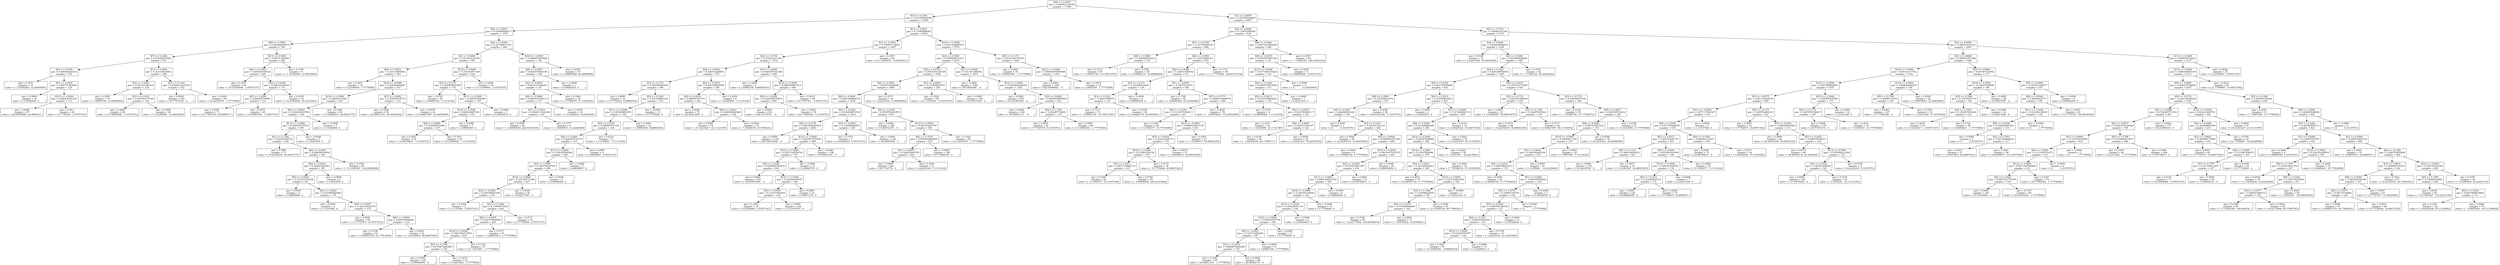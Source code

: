 digraph Tree {
0 [label="X[0] <= 0.0507\ngini = 0.499921328759\nsamples = 17366", shape="box"] ;
1 [label="X[3] <= 0.1454\ngini = 0.372358508188\nsamples = 11299", shape="box"] ;
0 -> 1 ;
2 [label="X[0] <= 0.0253\ngini = 0.436094069217\nsamples = 1757", shape="box"] ;
1 -> 2 ;
3 [label="X[8] <= 0.5000\ngini = 0.463466045676\nsamples = 789", shape="box"] ;
2 -> 3 ;
4 [label="X[7] <= 0.2346\ngini = 0.419202675991\nsamples = 521", shape="box"] ;
3 -> 4 ;
5 [label="X[3] <= 0.0185\ngini = 0.499502028332\nsamples = 141", shape="box"] ;
4 -> 5 ;
6 [label="gini = 0.3457\nsamples = 16\nvalue = [  3.55542662  12.44450085]", shape="box"] ;
5 -> 6 ;
7 [label="X[3] <= 0.0209\ngini = 0.485751363646\nsamples = 125", shape="box"] ;
5 -> 7 ;
8 [label="gini = -0.0000\nsamples = 12\nvalue = [ 3.55542662  0.        ]", shape="box"] ;
7 -> 8 ;
9 [label="X[10] <= 0.5000\ngini = 0.492402551433\nsamples = 113", shape="box"] ;
7 -> 9 ;
10 [label="gini = 0.4994\nsamples = 87\nvalue = [ 26.66569968  24.8890017 ]", shape="box"] ;
9 -> 10 ;
11 [label="gini = 0.3911\nsamples = 26\nvalue = [ 9.77742321  3.55557167]", shape="box"] ;
9 -> 11 ;
12 [label="X[1] <= 0.4690\ngini = 0.321010618941\nsamples = 380", shape="box"] ;
4 -> 12 ;
13 [label="X[3] <= 0.0042\ngini = 0.491423381416\nsamples = 128", shape="box"] ;
12 -> 13 ;
14 [label="gini = 0.2386\nsamples = 10\nvalue = [  1.99992748  12.44450085]", shape="box"] ;
13 -> 14 ;
15 [label="X[3] <= 0.1410\ngini = 0.437051071528\nsamples = 118", shape="box"] ;
13 -> 15 ;
16 [label="gini = 0.2688\nsamples = 84\nvalue = [ 27.99898466   5.33335751]", shape="box"] ;
15 -> 16 ;
17 [label="gini = 0.4898\nsamples = 34\nvalue = [  9.33299489  12.44450085]", shape="box"] ;
15 -> 17 ;
18 [label="X[3] <= 0.1431\ngini = 0.0388212445359\nsamples = 252", shape="box"] ;
12 -> 18 ;
19 [label="gini = 0.0000\nsamples = 162\nvalue = [ 55.77575516   0.        ]", shape="box"] ;
18 -> 19 ;
20 [label="gini = 0.0991\nsamples = 90\nvalue = [ 32.22105378   1.77778584]", shape="box"] ;
18 -> 20 ;
21 [label="X[11] <= 0.5000\ngini = 0.49751352666\nsamples = 268", shape="box"] ;
3 -> 21 ;
22 [label="X[4] <= 0.3054\ngini = 0.488329308726\nsamples = 260", shape="box"] ;
21 -> 22 ;
23 [label="gini = 0.1873\nsamples = 86\nvalue = [ 30.44334046   3.55557167]", shape="box"] ;
22 -> 23 ;
24 [label="X[4] <= 0.8389\ngini = 0.499224196427\nsamples = 174", shape="box"] ;
22 -> 24 ;
25 [label="X[5] <= 0.2284\ngini = 0.486204739961\nsamples = 121", shape="box"] ;
24 -> 25 ;
26 [label="gini = 0.4997\nsamples = 73\nvalue = [ 23.77691555  24.8890017 ]", shape="box"] ;
25 -> 26 ;
27 [label="gini = 0.2975\nsamples = 48\nvalue = [ 15.99941981   3.55557167]", shape="box"] ;
25 -> 27 ;
28 [label="gini = 0.4376\nsamples = 53\nvalue = [ 14.44392066  30.22235921]", shape="box"] ;
24 -> 28 ;
29 [label="gini = 0.1748\nsamples = 8\nvalue = [  1.33328498  12.44450085]", shape="box"] ;
21 -> 29 ;
30 [label="X[2] <= 0.5000\ngini = 0.327448017851\nsamples = 968", shape="box"] ;
2 -> 30 ;
31 [label="X[1] <= 0.4690\ngini = 0.411914121059\nsamples = 787", shape="box"] ;
30 -> 31 ;
32 [label="X[4] <= 0.0272\ngini = 0.333119850691\nsamples = 563", shape="box"] ;
31 -> 32 ;
33 [label="gini = 0.3457\nsamples = 16\nvalue = [ 6.22199659  1.77778584]", shape="box"] ;
32 -> 33 ;
34 [label="X[10] <= 0.5000\ngini = 0.324480650827\nsamples = 547", shape="box"] ;
32 -> 34 ;
35 [label="X[12] <= 0.5000\ngini = 0.30894331485\nsamples = 424", shape="box"] ;
34 -> 35 ;
36 [label="X[5] <= 0.8025\ngini = 0.302646310709\nsamples = 364", shape="box"] ;
35 -> 36 ;
37 [label="X[13] <= 0.5000\ngini = 0.299436707676\nsamples = 359", shape="box"] ;
36 -> 37 ;
38 [label="X[1] <= 0.1382\ngini = 0.29343180723\nsamples = 352", shape="box"] ;
37 -> 38 ;
39 [label="gini = 0.3989\nsamples = 71\nvalue = [ 18.22156145  48.00021757]", shape="box"] ;
38 -> 39 ;
40 [label="X[0] <= 0.0405\ngini = 0.269838149542\nsamples = 281", shape="box"] ;
38 -> 40 ;
41 [label="X[0] <= 0.0393\ngini = 0.342405207963\nsamples = 187", shape="box"] ;
40 -> 41 ;
42 [label="X[5] <= 0.0432\ngini = 0.331521674338\nsamples = 181", shape="box"] ;
41 -> 42 ;
43 [label="gini = 0.0000\nsamples = 2\nvalue = [ 0.88885666  0.        ]", shape="box"] ;
42 -> 43 ;
44 [label="X[3] <= 0.0022\ngini = 0.327405840466\nsamples = 179", shape="box"] ;
42 -> 44 ;
45 [label="gini = 0.0000\nsamples = 4\nvalue = [ 1.11107082  0.        ]", shape="box"] ;
44 -> 45 ;
46 [label="X[4] <= 0.5607\ngini = 0.322138193379\nsamples = 175", shape="box"] ;
44 -> 46 ;
47 [label="gini = 0.4026\nsamples = 50\nvalue = [ 13.77727817  35.55571672]", shape="box"] ;
46 -> 47 ;
48 [label="X[6] <= 0.5000\ngini = 0.290195048961\nsamples = 125", shape="box"] ;
46 -> 48 ;
49 [label="gini = 0.3158\nsamples = 93\nvalue = [ 19.99927476  81.77814846]", shape="box"] ;
48 -> 49 ;
50 [label="gini = 0.2293\nsamples = 32\nvalue = [  6.22199659  40.88907423]", shape="box"] ;
48 -> 50 ;
51 [label="gini = -0.0000\nsamples = 6\nvalue = [ 2.4443558  0.       ]", shape="box"] ;
41 -> 51 ;
52 [label="gini = 0.1546\nsamples = 94\nvalue = [  13.11063567  142.22286688]", shape="box"] ;
40 -> 52 ;
53 [label="gini = -0.0000\nsamples = 7\nvalue = [ 2.4443558  0.       ]", shape="box"] ;
37 -> 53 ;
54 [label="gini = -0.0000\nsamples = 5\nvalue = [ 1.33328498  0.        ]", shape="box"] ;
36 -> 54 ;
55 [label="gini = 0.3496\nsamples = 60\nvalue = [ 13.99949233  48.00021757]", shape="box"] ;
35 -> 55 ;
56 [label="X[7] <= 0.6280\ngini = 0.379432539733\nsamples = 123", shape="box"] ;
34 -> 56 ;
57 [label="gini = 0.3284\nsamples = 89\nvalue = [ 20.88813141  80.00036262]", shape="box"] ;
56 -> 57 ;
58 [label="gini = 0.4970\nsamples = 34\nvalue = [ 10.66627987  12.44450085]", shape="box"] ;
56 -> 58 ;
59 [label="X[10] <= 0.5000\ngini = 0.351030871149\nsamples = 224", shape="box"] ;
31 -> 59 ;
60 [label="X[5] <= 0.1173\ngini = 0.365945054198\nsamples = 175", shape="box"] ;
59 -> 60 ;
61 [label="gini = 0.4785\nsamples = 20\nvalue = [ 4.66649744  7.11114334]", shape="box"] ;
60 -> 61 ;
62 [label="X[11] <= 0.5000\ngini = 0.294550766389\nsamples = 155", shape="box"] ;
60 -> 62 ;
63 [label="X[14] <= 0.5000\ngini = 0.296032687384\nsamples = 154", shape="box"] ;
62 -> 63 ;
64 [label="X[8] <= 0.5000\ngini = 0.310009672445\nsamples = 147", shape="box"] ;
63 -> 64 ;
65 [label="gini = 0.2401\nsamples = 94\nvalue = [ 32.88769627   5.33335751]", shape="box"] ;
64 -> 65 ;
66 [label="gini = 0.3911\nsamples = 53\nvalue = [ 19.55484643   7.11114334]", shape="box"] ;
64 -> 66 ;
67 [label="gini = 0.0000\nsamples = 7\nvalue = [ 3.99985495  0.        ]", shape="box"] ;
63 -> 67 ;
68 [label="gini = 0.0000\nsamples = 1\nvalue = [ 0.44442833  0.        ]", shape="box"] ;
62 -> 68 ;
69 [label="gini = 0.2849\nsamples = 49\nvalue = [ 17.11049063   3.55557167]", shape="box"] ;
59 -> 69 ;
70 [label="X[10] <= 0.5000\ngini = 0.0890874555085\nsamples = 181", shape="box"] ;
30 -> 70 ;
71 [label="X[0] <= 0.0505\ngini = 0.0636476863189\nsamples = 148", shape="box"] ;
70 -> 71 ;
72 [label="X[3] <= 0.0876\ngini = 0.0612141483021\nsamples = 147", shape="box"] ;
71 -> 72 ;
73 [label="X[6] <= 0.5000\ngini = 0.0450193782113\nsamples = 117", shape="box"] ;
72 -> 73 ;
74 [label="X[7] <= 0.7818\ngini = 0.0496113022186\nsamples = 101", shape="box"] ;
73 -> 74 ;
75 [label="gini = 0.0400\nsamples = 92\nvalue = [   4.66649744  224.00101534]", shape="box"] ;
74 -> 75 ;
76 [label="gini = 0.1777\nsamples = 9\nvalue = [  1.55549915  14.22228669]", shape="box"] ;
74 -> 76 ;
77 [label="gini = 0.0196\nsamples = 16\nvalue = [  0.44442833  44.4446459 ]", shape="box"] ;
73 -> 77 ;
78 [label="gini = 0.1669\nsamples = 30\nvalue = [  3.77764079  37.33350256]", shape="box"] ;
72 -> 78 ;
79 [label="gini = -0.0000\nsamples = 1\nvalue = [ 0.44442833  0.        ]", shape="box"] ;
71 -> 79 ;
80 [label="gini = 0.2394\nsamples = 33\nvalue = [  6.88863908  42.66686006]", shape="box"] ;
70 -> 80 ;
81 [label="X[3] <= 0.4501\ngini = 0.11995894085\nsamples = 9542", shape="box"] ;
1 -> 81 ;
82 [label="X[3] <= 0.1942\ngini = 0.370647114681\nsamples = 1667", shape="box"] ;
81 -> 82 ;
83 [label="X[4] <= 0.1736\ngini = 0.278241411395\nsamples = 1572", shape="box"] ;
82 -> 83 ;
84 [label="X[8] <= 0.5000\ngini = 0.436472029891\nsamples = 574", shape="box"] ;
83 -> 84 ;
85 [label="X[3] <= 0.1727\ngini = 0.369299900945\nsamples = 386", shape="box"] ;
84 -> 85 ;
86 [label="gini = 0.4989\nsamples = 33\nvalue = [ 9.77742321  8.88892918]", shape="box"] ;
85 -> 86 ;
87 [label="X[3] <= 0.1901\ngini = 0.337838893192\nsamples = 353", shape="box"] ;
85 -> 87 ;
88 [label="X[11] <= 0.5000\ngini = 0.347600881479\nsamples = 338", shape="box"] ;
87 -> 88 ;
89 [label="X[5] <= 0.5370\ngini = 0.288867071196\nsamples = 326", shape="box"] ;
88 -> 89 ;
90 [label="X[0] <= 0.0491\ngini = 0.228255572735\nsamples = 315", shape="box"] ;
89 -> 90 ;
91 [label="X[13] <= 0.5000\ngini = 0.192195500928\nsamples = 306", shape="box"] ;
90 -> 91 ;
92 [label="X[2] <= 0.5000\ngini = 0.196174630799\nsamples = 299", shape="box"] ;
91 -> 92 ;
93 [label="X[12] <= 0.5000\ngini = 0.197194771298\nsamples = 297", shape="box"] ;
92 -> 93 ;
94 [label="X[5] <= 0.0926\ngini = 0.230190407166\nsamples = 247", shape="box"] ;
93 -> 94 ;
95 [label="gini = 0.3628\nsamples = 3\nvalue = [ 1.11107082  3.55557167]", shape="box"] ;
94 -> 95 ;
96 [label="X[3] <= 0.1848\ngini = 0.17960673838\nsamples = 244", shape="box"] ;
94 -> 96 ;
97 [label="X[0] <= 0.0465\ngini = 0.124770666669\nsamples = 226", shape="box"] ;
96 -> 97 ;
98 [label="X[10] <= 0.5000\ngini = 0.0901962515853\nsamples = 216", shape="box"] ;
97 -> 98 ;
99 [label="X[3] <= 0.1780\ngini = 0.0739672823997\nsamples = 129", shape="box"] ;
98 -> 99 ;
100 [label="gini = 0.0000\nsamples = 105\nvalue = [ 35.99869456   0.        ]", shape="box"] ;
99 -> 100 ;
101 [label="gini = 0.2873\nsamples = 24\nvalue = [ 8.44413823  1.77778584]", shape="box"] ;
99 -> 101 ;
102 [label="gini = 0.1155\nsamples = 87\nvalue = [ 27.11012801   1.77778584]", shape="box"] ;
98 -> 102 ;
103 [label="gini = 0.4717\nsamples = 10\nvalue = [ 2.88878413  1.77778584]", shape="box"] ;
97 -> 103 ;
104 [label="gini = 0.4717\nsamples = 18\nvalue = [ 5.77756826  3.55557167]", shape="box"] ;
96 -> 104 ;
105 [label="gini = 0.0000\nsamples = 50\nvalue = [ 18.44377561   0.        ]", shape="box"] ;
93 -> 105 ;
106 [label="gini = 0.0000\nsamples = 2\nvalue = [ 0.66664249  0.        ]", shape="box"] ;
92 -> 106 ;
107 [label="gini = 0.0000\nsamples = 7\nvalue = [ 2.66656997  0.        ]", shape="box"] ;
91 -> 107 ;
108 [label="gini = 0.4898\nsamples = 9\nvalue = [ 2.66656997  3.55557167]", shape="box"] ;
90 -> 108 ;
109 [label="gini = 0.4234\nsamples = 11\nvalue = [ 3.1109983   7.11114334]", shape="box"] ;
89 -> 109 ;
110 [label="gini = 0.2999\nsamples = 12\nvalue = [ 1.99992748  8.88892918]", shape="box"] ;
88 -> 110 ;
111 [label="gini = -0.0000\nsamples = 15\nvalue = [ 5.77756826  0.        ]", shape="box"] ;
87 -> 111 ;
112 [label="X[5] <= 0.5679\ngini = 0.491539982508\nsamples = 188", shape="box"] ;
84 -> 112 ;
113 [label="X[0] <= 0.0210\ngini = 0.480997457151\nsamples = 182", shape="box"] ;
112 -> 113 ;
114 [label="gini = 0.0000\nsamples = 74\nvalue = [ 28.44341299   0.        ]", shape="box"] ;
113 -> 114 ;
115 [label="X[0] <= 0.0410\ngini = 0.494969280408\nsamples = 108", shape="box"] ;
113 -> 115 ;
116 [label="gini = 0.4965\nsamples = 74\nvalue = [ 27.33234217  23.11121587]", shape="box"] ;
115 -> 116 ;
117 [label="gini = 0.4020\nsamples = 34\nvalue = [  7.55528158  19.5556442 ]", shape="box"] ;
115 -> 117 ;
118 [label="gini = 0.2659\nsamples = 6\nvalue = [ 1.33328498  7.11114334]", shape="box"] ;
112 -> 118 ;
119 [label="X[1] <= 0.4690\ngini = 0.0920597314348\nsamples = 998", shape="box"] ;
83 -> 119 ;
120 [label="gini = 0.2999\nsamples = 9\nvalue = [ 1.99992748  8.88892918]", shape="box"] ;
119 -> 120 ;
121 [label="X[14] <= 0.5000\ngini = 0.0486038967412\nsamples = 989", shape="box"] ;
119 -> 121 ;
122 [label="X[0] <= 0.0459\ngini = 0.0322506678433\nsamples = 909", shape="box"] ;
121 -> 122 ;
123 [label="gini = 0.0000\nsamples = 831\nvalue = [ 294.21155311    0.        ]", shape="box"] ;
122 -> 123 ;
124 [label="gini = 0.2841\nsamples = 78\nvalue = [ 25.77684302   5.33335751]", shape="box"] ;
122 -> 124 ;
125 [label="gini = 0.2012\nsamples = 80\nvalue = [ 27.7767705    3.55557167]", shape="box"] ;
121 -> 125 ;
126 [label="gini = 0.3457\nsamples = 95\nvalue = [ 21.33255974  74.66700511]", shape="box"] ;
82 -> 126 ;
127 [label="X[10] <= 0.5000\ngini = 0.0311824885157\nsamples = 7875", shape="box"] ;
81 -> 127 ;
128 [label="X[4] <= 0.5188\ngini = 0.0358289771417\nsamples = 6275", shape="box"] ;
127 -> 128 ;
129 [label="X[5] <= 0.4753\ngini = 0.0552703325748\nsamples = 3300", shape="box"] ;
128 -> 129 ;
130 [label="X[6] <= 0.5000\ngini = 0.050510920898\nsamples = 3046", shape="box"] ;
129 -> 130 ;
131 [label="X[8] <= 0.5000\ngini = 0.0291268940714\nsamples = 3036", shape="box"] ;
130 -> 131 ;
132 [label="X[0] <= 0.0463\ngini = 0.018206873554\nsamples = 2163", shape="box"] ;
131 -> 132 ;
133 [label="X[5] <= 0.2778\ngini = 0.0097830997933\nsamples = 2034", shape="box"] ;
132 -> 133 ;
134 [label="gini = 0.0000\nsamples = 1146\nvalue = [ 407.98520506    0.        ]", shape="box"] ;
133 -> 134 ;
135 [label="X[12] <= 0.5000\ngini = 0.0222977055509\nsamples = 888", shape="box"] ;
133 -> 135 ;
136 [label="X[13] <= 0.5000\ngini = 0.0271145958743\nsamples = 730", shape="box"] ;
135 -> 136 ;
137 [label="X[0] <= 0.0324\ngini = 0.0284902783459\nsamples = 693", shape="box"] ;
136 -> 137 ;
138 [label="gini = 0.0000\nsamples = 545\nvalue = [ 190.65975269    0.        ]", shape="box"] ;
137 -> 138 ;
139 [label="X[14] <= 0.5000\ngini = 0.120260400397\nsamples = 148", shape="box"] ;
137 -> 139 ;
140 [label="X[1] <= 0.9389\ngini = 0.131037602604\nsamples = 134", shape="box"] ;
139 -> 140 ;
141 [label="gini = 0.3953\nsamples = 30\nvalue = [ 9.55520905  3.55557167]", shape="box"] ;
140 -> 141 ;
142 [label="gini = 0.0000\nsamples = 104\nvalue = [ 37.33197955   0.        ]", shape="box"] ;
140 -> 142 ;
143 [label="gini = 0.0000\nsamples = 14\nvalue = [ 4.88871161  0.        ]", shape="box"] ;
139 -> 143 ;
144 [label="gini = -0.0000\nsamples = 37\nvalue = [ 12.66620735   0.        ]", shape="box"] ;
136 -> 144 ;
145 [label="gini = -0.0000\nsamples = 158\nvalue = [ 56.66461181   0.        ]", shape="box"] ;
135 -> 145 ;
146 [label="X[0] <= 0.0465\ngini = 0.130506269567\nsamples = 129", shape="box"] ;
132 -> 146 ;
147 [label="gini = 0.1975\nsamples = 3\nvalue = [ 0.44442833  3.55557167]", shape="box"] ;
146 -> 147 ;
148 [label="gini = 0.0000\nsamples = 126\nvalue = [ 46.66497444   0.        ]", shape="box"] ;
146 -> 148 ;
149 [label="X[4] <= 0.3536\ngini = 0.0559780341876\nsamples = 873", shape="box"] ;
131 -> 149 ;
150 [label="gini = 0.0000\nsamples = 328\nvalue = [ 114.88472278    0.        ]", shape="box"] ;
149 -> 150 ;
151 [label="X[12] <= 0.5000\ngini = 0.087633627797\nsamples = 545", shape="box"] ;
149 -> 151 ;
152 [label="X[4] <= 0.3724\ngini = 0.0799636894855\nsamples = 476", shape="box"] ;
151 -> 152 ;
153 [label="X[3] <= 0.8057\ngini = 0.128423065705\nsamples = 292", shape="box"] ;
152 -> 153 ;
154 [label="gini = 0.0000\nsamples = 281\nvalue = [ 93.7743772   0.       ]", shape="box"] ;
153 -> 154 ;
155 [label="gini = 0.3628\nsamples = 11\nvalue = [ 2.22214164  7.11114334]", shape="box"] ;
153 -> 155 ;
156 [label="gini = -0.0000\nsamples = 184\nvalue = [ 67.33089169   0.        ]", shape="box"] ;
152 -> 156 ;
157 [label="gini = 0.1420\nsamples = 69\nvalue = [ 21.33255974   1.77778584]", shape="box"] ;
151 -> 157 ;
158 [label="gini = 0.2571\nsamples = 10\nvalue = [  2.22214164  12.44450085]", shape="box"] ;
130 -> 158 ;
159 [label="X[7] <= 0.6458\ngini = 0.110985647633\nsamples = 254", shape="box"] ;
129 -> 159 ;
160 [label="gini = 0.3220\nsamples = 64\nvalue = [ 21.11034558   5.33335751]", shape="box"] ;
159 -> 160 ;
161 [label="gini = 0.0000\nsamples = 190\nvalue = [ 63.99767923   0.        ]", shape="box"] ;
159 -> 161 ;
162 [label="X[1] <= 0.9299\ngini = 0.013411495952\nsamples = 2975", shape="box"] ;
128 -> 162 ;
163 [label="gini = 0.0000\nsamples = 1682\nvalue = [ 581.0900388    0.       ]", shape="box"] ;
162 -> 163 ;
164 [label="X[12] <= 0.5000\ngini = 0.0296652844646\nsamples = 1293", shape="box"] ;
162 -> 164 ;
165 [label="gini = 0.0000\nsamples = 872\nvalue = [ 314.21082786    0.        ]", shape="box"] ;
164 -> 165 ;
166 [label="X[3] <= 0.9820\ngini = 0.0859659900554\nsamples = 421", shape="box"] ;
164 -> 166 ;
167 [label="gini = 0.0000\nsamples = 303\nvalue = [ 109.99601117    0.        ]", shape="box"] ;
166 -> 167 ;
168 [label="X[5] <= 0.1790\ngini = 0.252407794651\nsamples = 118", shape="box"] ;
166 -> 168 ;
169 [label="gini = 0.4826\nsamples = 22\nvalue = [ 7.77749574  5.33335751]", shape="box"] ;
168 -> 169 ;
170 [label="gini = 0.0967\nsamples = 96\nvalue = [ 33.10991043   1.77778584]", shape="box"] ;
168 -> 170 ;
171 [label="X[5] <= 0.1173\ngini = 0.0125146735345\nsamples = 1600", shape="box"] ;
127 -> 171 ;
172 [label="gini = 0.1800\nsamples = 49\nvalue = [ 15.99941981   1.77778584]", shape="box"] ;
171 -> 172 ;
173 [label="X[11] <= 0.5000\ngini = 0.00648055059408\nsamples = 1551", shape="box"] ;
171 -> 173 ;
174 [label="gini = 0.0000\nsamples = 1541\nvalue = [ 542.64698843    0.        ]", shape="box"] ;
173 -> 174 ;
175 [label="gini = 0.4875\nsamples = 10\nvalue = [ 2.4443558   1.77778584]", shape="box"] ;
173 -> 175 ;
176 [label="X[1] <= 0.4690\ngini = 0.397205448467\nsamples = 6067", shape="box"] ;
0 -> 176 ;
177 [label="X[2] <= 0.5000\ngini = 0.110053598361\nsamples = 932", shape="box"] ;
176 -> 177 ;
178 [label="X[7] <= 0.0795\ngini = 0.137766882193\nsamples = 686", shape="box"] ;
177 -> 178 ;
179 [label="X[8] <= 0.5000\ngini = 0.205268562414\nsamples = 116", shape="box"] ;
178 -> 179 ;
180 [label="gini = 0.1313\nsamples = 67\nvalue = [   9.99963738  131.55615187]", shape="box"] ;
179 -> 180 ;
181 [label="gini = 0.3563\nsamples = 49\nvalue = [ 12.88842151  42.66686006]", shape="box"] ;
179 -> 181 ;
182 [label="X[6] <= 0.5000\ngini = 0.125129591411\nsamples = 570", shape="box"] ;
178 -> 182 ;
183 [label="X[4] <= 0.4289\ngini = 0.128011059342\nsamples = 471", shape="box"] ;
182 -> 183 ;
184 [label="X[3] <= 0.1472\ngini = 0.191889316204\nsamples = 125", shape="box"] ;
183 -> 184 ;
185 [label="X[3] <= 0.1421\ngini = 0.18615548079\nsamples = 123", shape="box"] ;
184 -> 185 ;
186 [label="gini = 0.1313\nsamples = 73\nvalue = [   9.99963738  131.55615187]", shape="box"] ;
185 -> 186 ;
187 [label="gini = 0.2758\nsamples = 50\nvalue = [ 12.66620735  64.0002901 ]", shape="box"] ;
185 -> 187 ;
188 [label="gini = -0.0000\nsamples = 2\nvalue = [ 0.88885666  0.        ]", shape="box"] ;
184 -> 188 ;
189 [label="X[1] <= 0.0529\ngini = 0.10675316151\nsamples = 346", shape="box"] ;
183 -> 189 ;
190 [label="gini = 0.1748\nsamples = 40\nvalue = [  6.66642492  62.22250426]", shape="box"] ;
189 -> 190 ;
191 [label="X[7] <= 0.7171\ngini = 0.0989219466976\nsamples = 306", shape="box"] ;
189 -> 191 ;
192 [label="X[5] <= 0.1296\ngini = 0.111947110493\nsamples = 227", shape="box"] ;
191 -> 192 ;
193 [label="gini = 0.2283\nsamples = 26\nvalue = [  5.11092577  33.77793088]", shape="box"] ;
192 -> 193 ;
194 [label="X[12] <= 0.5000\ngini = 0.0999220813147\nsamples = 201", shape="box"] ;
192 -> 194 ;
195 [label="X[3] <= 0.0934\ngini = 0.108101928715\nsamples = 174", shape="box"] ;
194 -> 195 ;
196 [label="X[10] <= 0.5000\ngini = 0.115891932158\nsamples = 163", shape="box"] ;
195 -> 196 ;
197 [label="X[7] <= 0.1871\ngini = 0.0971138961713\nsamples = 127", shape="box"] ;
196 -> 197 ;
198 [label="gini = 0.1596\nsamples = 34\nvalue = [  5.11092577  53.33357508]", shape="box"] ;
197 -> 198 ;
199 [label="gini = 0.0792\nsamples = 93\nvalue = [   8.88856656  206.22315698]", shape="box"] ;
197 -> 199 ;
200 [label="gini = 0.2170\nsamples = 36\nvalue = [  5.77756826  40.88907423]", shape="box"] ;
196 -> 200 ;
201 [label="gini = 0.0270\nsamples = 11\nvalue = [  0.44442833  32.00014505]", shape="box"] ;
195 -> 201 ;
202 [label="gini = 0.0503\nsamples = 27\nvalue = [  1.55549915  58.66693259]", shape="box"] ;
194 -> 202 ;
203 [label="gini = 0.0650\nsamples = 79\nvalue = [   5.99978243  172.44522609]", shape="box"] ;
191 -> 203 ;
204 [label="gini = 0.1117\nsamples = 99\nvalue = [  11.77735069  186.66751278]", shape="box"] ;
182 -> 204 ;
205 [label="X[8] <= 0.5000\ngini = 0.0477223862209\nsamples = 246", shape="box"] ;
177 -> 205 ;
206 [label="X[9] <= 0.0155\ngini = 0.0418397007524\nsamples = 147", shape="box"] ;
205 -> 206 ;
207 [label="X[13] <= 0.5000\ngini = 0.0377204138228\nsamples = 143", shape="box"] ;
206 -> 207 ;
208 [label="X[3] <= 0.1426\ngini = 0.0390074074004\nsamples = 137", shape="box"] ;
207 -> 208 ;
209 [label="X[3] <= 0.0015\ngini = 0.0378354684463\nsamples = 136", shape="box"] ;
208 -> 209 ;
210 [label="gini = 0.1975\nsamples = 4\nvalue = [ 0.88885666  7.11114334]", shape="box"] ;
209 -> 210 ;
211 [label="X[0] <= 0.0532\ngini = 0.033780928117\nsamples = 132", shape="box"] ;
209 -> 211 ;
212 [label="gini = 0.1031\nsamples = 10\nvalue = [  1.33328498  23.11121587]", shape="box"] ;
211 -> 212 ;
213 [label="X[9] <= 0.0065\ngini = 0.028333103147\nsamples = 122", shape="box"] ;
211 -> 213 ;
214 [label="gini = 0.0354\nsamples = 90\nvalue = [   4.44428328  241.7788737 ]", shape="box"] ;
213 -> 214 ;
215 [label="gini = 0.0056\nsamples = 32\nvalue = [  0.22221416  78.22257679]", shape="box"] ;
213 -> 215 ;
216 [label="gini = -0.0000\nsamples = 1\nvalue = [ 0.22221416  0.        ]", shape="box"] ;
208 -> 216 ;
217 [label="gini = -0.0000\nsamples = 6\nvalue = [  0.          12.44450085]", shape="box"] ;
207 -> 217 ;
218 [label="gini = 0.3200\nsamples = 4\nvalue = [ 0.88885666  3.55557167]", shape="box"] ;
206 -> 218 ;
219 [label="gini = 0.0567\nsamples = 99\nvalue = [   7.11085325  236.44551619]", shape="box"] ;
205 -> 219 ;
220 [label="X[3] <= 0.7741\ngini = 0.46962551549\nsamples = 5135", shape="box"] ;
176 -> 220 ;
221 [label="X[4] <= 0.0941\ngini = 0.406436940078\nsamples = 1438", shape="box"] ;
220 -> 221 ;
222 [label="gini = 0.0549\nsamples = 31\nvalue = [  2.22214164  76.44479095]", shape="box"] ;
221 -> 222 ;
223 [label="X[2] <= 0.5000\ngini = 0.419440456294\nsamples = 1407", shape="box"] ;
221 -> 223 ;
224 [label="X[3] <= 0.1621\ngini = 0.428169564593\nsamples = 1365", shape="box"] ;
223 -> 224 ;
225 [label="X[0] <= 0.0792\ngini = 0.463705849926\nsamples = 816", shape="box"] ;
224 -> 225 ;
226 [label="X[8] <= 0.5000\ngini = 0.279239201472\nsamples = 415", shape="box"] ;
225 -> 226 ;
227 [label="X[5] <= 0.0247\ngini = 0.282488361462\nsamples = 329", shape="box"] ;
226 -> 227 ;
228 [label="gini = 0.0000\nsamples = 1\nvalue = [ 0.          5.33335751]", shape="box"] ;
227 -> 228 ;
229 [label="X[3] <= 0.1423\ngini = 0.235431531331\nsamples = 328", shape="box"] ;
227 -> 229 ;
230 [label="gini = 0.5000\nsamples = 40\nvalue = [ 12.44399318  12.44450085]", shape="box"] ;
229 -> 230 ;
231 [label="X[5] <= 0.0926\ngini = 0.0959503331206\nsamples = 288", shape="box"] ;
229 -> 231 ;
232 [label="gini = 0.4983\nsamples = 6\nvalue = [ 1.99992748  1.77778584]", shape="box"] ;
231 -> 232 ;
233 [label="X[14] <= 0.5000\ngini = 0.0674307159755\nsamples = 282", shape="box"] ;
231 -> 233 ;
234 [label="X[5] <= 0.3025\ngini = 0.0736274617467\nsamples = 256", shape="box"] ;
233 -> 234 ;
235 [label="X[11] <= 0.5000\ngini = 0.0991108013742\nsamples = 185", shape="box"] ;
234 -> 235 ;
236 [label="X[12] <= 0.5000\ngini = 0.100350136008\nsamples = 181", shape="box"] ;
235 -> 236 ;
237 [label="X[13] <= 0.5000\ngini = 0.109224691116\nsamples = 166", shape="box"] ;
236 -> 237 ;
238 [label="X[10] <= 0.5000\ngini = 0.109972527534\nsamples = 164", shape="box"] ;
237 -> 238 ;
239 [label="X[5] <= 0.2901\ngini = 0.120711885249\nsamples = 147", shape="box"] ;
238 -> 239 ;
240 [label="X[3] <= 0.1514\ngini = 0.0668678525289\nsamples = 138", shape="box"] ;
239 -> 240 ;
241 [label="gini = 0.1446\nsamples = 58\nvalue = [ 20.88813141   1.77778584]", shape="box"] ;
240 -> 241 ;
242 [label="gini = 0.0000\nsamples = 80\nvalue = [ 28.66562715   0.        ]", shape="box"] ;
240 -> 242 ;
243 [label="gini = 0.4983\nsamples = 9\nvalue = [ 1.99992748  1.77778584]", shape="box"] ;
239 -> 243 ;
244 [label="gini = 0.0000\nsamples = 17\nvalue = [ 5.77756826  0.        ]", shape="box"] ;
238 -> 244 ;
245 [label="gini = 0.0000\nsamples = 2\nvalue = [ 0.44442833  0.        ]", shape="box"] ;
237 -> 245 ;
246 [label="gini = 0.0000\nsamples = 15\nvalue = [ 5.77756826  0.        ]", shape="box"] ;
236 -> 246 ;
247 [label="gini = 0.0000\nsamples = 4\nvalue = [ 0.88885666  0.        ]", shape="box"] ;
235 -> 247 ;
248 [label="gini = 0.0000\nsamples = 71\nvalue = [ 24.88798637   0.        ]", shape="box"] ;
234 -> 248 ;
249 [label="gini = 0.0000\nsamples = 26\nvalue = [ 8.88856656  0.        ]", shape="box"] ;
233 -> 249 ;
250 [label="gini = 0.2659\nsamples = 86\nvalue = [ 28.44341299   5.33335751]", shape="box"] ;
226 -> 250 ;
251 [label="X[9] <= 0.5015\ngini = 0.318189930913\nsamples = 401", shape="box"] ;
225 -> 251 ;
252 [label="gini = 0.0000\nsamples = 1\nvalue = [ 0.44442833  0.        ]", shape="box"] ;
251 -> 252 ;
253 [label="X[11] <= 0.5000\ngini = 0.317282900172\nsamples = 400", shape="box"] ;
251 -> 253 ;
254 [label="X[8] <= 0.5000\ngini = 0.313428088286\nsamples = 386", shape="box"] ;
253 -> 254 ;
255 [label="X[14] <= 0.5000\ngini = 0.326527606869\nsamples = 308", shape="box"] ;
254 -> 255 ;
256 [label="X[12] <= 0.5000\ngini = 0.33307856866\nsamples = 278", shape="box"] ;
255 -> 256 ;
257 [label="X[0] <= 0.0911\ngini = 0.341049830812\nsamples = 245", shape="box"] ;
256 -> 257 ;
258 [label="gini = 0.4972\nsamples = 57\nvalue = [ 20.66591725  17.77785836]", shape="box"] ;
257 -> 258 ;
259 [label="X[13] <= 0.5000\ngini = 0.277143810592\nsamples = 188", shape="box"] ;
257 -> 259 ;
260 [label="X[3] <= 0.1499\ngini = 0.27609625593\nsamples = 187", shape="box"] ;
259 -> 260 ;
261 [label="X[3] <= 0.1478\ngini = 0.174528940069\nsamples = 102", shape="box"] ;
260 -> 261 ;
262 [label="gini = 0.1591\nsamples = 85\nvalue = [  12.22177902  128.00058019]", shape="box"] ;
261 -> 262 ;
263 [label="gini = 0.2603\nsamples = 17\nvalue = [  3.55542662  19.5556442 ]", shape="box"] ;
261 -> 263 ;
264 [label="gini = 0.4346\nsamples = 85\nvalue = [ 23.33248722  49.77800341]", shape="box"] ;
260 -> 264 ;
265 [label="gini = -0.0000\nsamples = 1\nvalue = [ 0.22221416  0.        ]", shape="box"] ;
259 -> 265 ;
266 [label="gini = 0.2800\nsamples = 33\nvalue = [  7.55528158  37.33350256]", shape="box"] ;
256 -> 266 ;
267 [label="gini = 0.2623\nsamples = 30\nvalue = [  5.5553541   30.22235921]", shape="box"] ;
255 -> 267 ;
268 [label="gini = 0.2647\nsamples = 78\nvalue = [ 16.22163397  87.11150597]", shape="box"] ;
254 -> 268 ;
269 [label="gini = 0.4152\nsamples = 14\nvalue = [  4.44428328  10.66671502]", shape="box"] ;
253 -> 269 ;
270 [label="X[5] <= 0.2037\ngini = 0.374121770083\nsamples = 549", shape="box"] ;
224 -> 270 ;
271 [label="X[3] <= 0.1733\ngini = 0.263381088036\nsamples = 149", shape="box"] ;
270 -> 271 ;
272 [label="gini = 0.0855\nsamples = 33\nvalue = [  2.66656997  56.88914675]", shape="box"] ;
271 -> 272 ;
273 [label="X[3] <= 0.1765\ngini = 0.322970392012\nsamples = 116", shape="box"] ;
271 -> 273 ;
274 [label="gini = 0.3616\nsamples = 68\nvalue = [ 18.22156145  58.66693259]", shape="box"] ;
273 -> 274 ;
275 [label="gini = 0.2717\nsamples = 48\nvalue = [ 10.66627987  55.11136092]", shape="box"] ;
273 -> 275 ;
276 [label="X[3] <= 0.1710\ngini = 0.419659257936\nsamples = 400", shape="box"] ;
270 -> 276 ;
277 [label="gini = 0.1168\nsamples = 58\nvalue = [   7.55528158  113.77829351]", shape="box"] ;
276 -> 277 ;
278 [label="X[5] <= 0.4877\ngini = 0.485185762812\nsamples = 342", shape="box"] ;
276 -> 278 ;
279 [label="X[8] <= 0.5000\ngini = 0.497547847232\nsamples = 315", shape="box"] ;
278 -> 279 ;
280 [label="X[14] <= 0.5000\ngini = 0.49929411169\nsamples = 237", shape="box"] ;
279 -> 280 ;
281 [label="X[1] <= 0.8410\ngini = 0.499382045169\nsamples = 215", shape="box"] ;
280 -> 281 ;
282 [label="X[5] <= 0.2531\ngini = 0.498708302313\nsamples = 174", shape="box"] ;
281 -> 282 ;
283 [label="gini = 0.4859\nsamples = 45\nvalue = [ 12.66620735  17.77785836]", shape="box"] ;
282 -> 283 ;
284 [label="X[1] <= 0.6582\ngini = 0.490160969654\nsamples = 129", shape="box"] ;
282 -> 284 ;
285 [label="X[5] <= 0.4753\ngini = 0.49087195355\nsamples = 128", shape="box"] ;
284 -> 285 ;
286 [label="X[5] <= 0.4506\ngini = 0.486706196334\nsamples = 127", shape="box"] ;
285 -> 286 ;
287 [label="X[0] <= 0.1453\ngini = 0.492833441681\nsamples = 116", shape="box"] ;
286 -> 287 ;
288 [label="X[12] <= 0.5000\ngini = 0.316443551877\nsamples = 102", shape="box"] ;
287 -> 288 ;
289 [label="gini = 0.3403\nsamples = 91\nvalue = [ 31.99883961   8.88892918]", shape="box"] ;
288 -> 289 ;
290 [label="gini = 0.0000\nsamples = 11\nvalue = [ 4.22206912  0.        ]", shape="box"] ;
288 -> 290 ;
291 [label="gini = 0.1709\nsamples = 14\nvalue = [  2.22214164  21.33343003]", shape="box"] ;
287 -> 291 ;
292 [label="gini = 0.0000\nsamples = 11\nvalue = [ 3.55542662  0.        ]", shape="box"] ;
286 -> 292 ;
293 [label="gini = 0.0000\nsamples = 1\nvalue = [ 0.          1.77778584]", shape="box"] ;
285 -> 293 ;
294 [label="gini = 0.0000\nsamples = 1\nvalue = [ 0.44442833  0.        ]", shape="box"] ;
284 -> 294 ;
295 [label="gini = 0.4997\nsamples = 41\nvalue = [ 13.555064    14.22228669]", shape="box"] ;
281 -> 295 ;
296 [label="gini = 0.4983\nsamples = 22\nvalue = [ 7.9997099   7.11114334]", shape="box"] ;
280 -> 296 ;
297 [label="gini = 0.4504\nsamples = 78\nvalue = [ 22.2214164   42.66686006]", shape="box"] ;
279 -> 297 ;
298 [label="gini = 0.2355\nsamples = 27\nvalue = [  5.33313994  33.77793088]", shape="box"] ;
278 -> 298 ;
299 [label="gini = 0.1841\nsamples = 42\nvalue = [  7.11085325  62.22250426]", shape="box"] ;
223 -> 299 ;
300 [label="X[3] <= 0.9585\ngini = 0.488723031531\nsamples = 3697", shape="box"] ;
220 -> 300 ;
301 [label="X[1] <= 0.8688\ngini = 0.499915471086\nsamples = 1560", shape="box"] ;
300 -> 301 ;
302 [label="X[12] <= 0.5000\ngini = 0.49142117752\nsamples = 1183", shape="box"] ;
301 -> 302 ;
303 [label="X[10] <= 0.5000\ngini = 0.487588808463\nsamples = 1035", shape="box"] ;
302 -> 303 ;
304 [label="X[3] <= 0.9575\ngini = 0.491138249154\nsamples = 860", shape="box"] ;
303 -> 304 ;
305 [label="X[11] <= 0.5000\ngini = 0.477117693547\nsamples = 533", shape="box"] ;
304 -> 305 ;
306 [label="X[8] <= 0.5000\ngini = 0.477781696857\nsamples = 530", shape="box"] ;
305 -> 306 ;
307 [label="X[3] <= 0.9573\ngini = 0.452793281797\nsamples = 421", shape="box"] ;
306 -> 307 ;
308 [label="X[0] <= 0.1153\ngini = 0.466319930121\nsamples = 225", shape="box"] ;
307 -> 308 ;
309 [label="gini = 0.0000\nsamples = 170\nvalue = [ 56.44239765   0.        ]", shape="box"] ;
308 -> 309 ;
310 [label="gini = 0.3677\nsamples = 55\nvalue = [ 13.11063567  40.88907423]", shape="box"] ;
308 -> 310 ;
311 [label="X[5] <= 0.4630\ngini = 0.435206391404\nsamples = 196", shape="box"] ;
307 -> 311 ;
312 [label="X[13] <= 0.5000\ngini = 0.406301038581\nsamples = 178", shape="box"] ;
311 -> 312 ;
313 [label="X[0] <= 0.1412\ngini = 0.412569021673\nsamples = 171", shape="box"] ;
312 -> 313 ;
314 [label="gini = 0.0000\nsamples = 152\nvalue = [ 56.88682598   0.        ]", shape="box"] ;
313 -> 314 ;
315 [label="gini = 0.2288\nsamples = 19\nvalue = [  3.77764079  24.8890017 ]", shape="box"] ;
313 -> 315 ;
316 [label="gini = 0.0000\nsamples = 7\nvalue = [ 2.22214164  0.        ]", shape="box"] ;
312 -> 316 ;
317 [label="gini = 0.4866\nsamples = 18\nvalue = [ 5.11092577  7.11114334]", shape="box"] ;
311 -> 317 ;
318 [label="X[0] <= 0.1026\ngini = 0.496481131437\nsamples = 109", shape="box"] ;
306 -> 318 ;
319 [label="gini = 0.0000\nsamples = 75\nvalue = [ 24.88798637   0.        ]", shape="box"] ;
318 -> 319 ;
320 [label="gini = 0.2571\nsamples = 34\nvalue = [  6.66642492  37.33350256]", shape="box"] ;
318 -> 320 ;
321 [label="gini = 0.0000\nsamples = 3\nvalue = [ 1.11107082  0.        ]", shape="box"] ;
305 -> 321 ;
322 [label="X[5] <= 0.1173\ngini = 0.499762081833\nsamples = 327", shape="box"] ;
304 -> 322 ;
323 [label="gini = 0.3863\nsamples = 16\nvalue = [  3.77764079  10.66671502]", shape="box"] ;
322 -> 323 ;
324 [label="X[5] <= 0.2160\ngini = 0.498205445664\nsamples = 311", shape="box"] ;
322 -> 324 ;
325 [label="gini = 0.4608\nsamples = 92\nvalue = [ 28.44341299  16.00007252]", shape="box"] ;
324 -> 325 ;
326 [label="X[5] <= 0.3025\ngini = 0.499970348161\nsamples = 219", shape="box"] ;
324 -> 326 ;
327 [label="gini = 0.4775\nsamples = 88\nvalue = [ 28.88784132  44.4446459 ]", shape="box"] ;
326 -> 327 ;
328 [label="X[13] <= 0.5000\ngini = 0.479502412926\nsamples = 131", shape="box"] ;
326 -> 328 ;
329 [label="X[0] <= 0.1456\ngini = 0.45581268658\nsamples = 129", shape="box"] ;
328 -> 329 ;
330 [label="gini = 0.0000\nsamples = 106\nvalue = [ 37.10976538   0.        ]", shape="box"] ;
329 -> 330 ;
331 [label="gini = 0.3125\nsamples = 23\nvalue = [  5.5553541   23.11121587]", shape="box"] ;
329 -> 331 ;
332 [label="gini = 0.0768\nsamples = 2\nvalue = [ 0.22221416  5.33335751]", shape="box"] ;
328 -> 332 ;
333 [label="X[13] <= 0.5000\ngini = 0.459955470592\nsamples = 175", shape="box"] ;
303 -> 333 ;
334 [label="X[0] <= 0.1172\ngini = 0.467051358027\nsamples = 165", shape="box"] ;
333 -> 334 ;
335 [label="gini = 0.0000\nsamples = 130\nvalue = [ 49.77597273   0.        ]", shape="box"] ;
334 -> 335 ;
336 [label="gini = 0.2931\nsamples = 35\nvalue = [  7.33306741  33.77793088]", shape="box"] ;
334 -> 336 ;
337 [label="gini = 0.0000\nsamples = 10\nvalue = [ 3.33321246  0.        ]", shape="box"] ;
333 -> 337 ;
338 [label="X[10] <= 0.5000\ngini = 0.499620682815\nsamples = 148", shape="box"] ;
302 -> 338 ;
339 [label="X[0] <= 0.1530\ngini = 0.49884135253\nsamples = 126", shape="box"] ;
338 -> 339 ;
340 [label="gini = 0.0000\nsamples = 107\nvalue = [ 37.77640788   0.        ]", shape="box"] ;
339 -> 340 ;
341 [label="gini = 0.1505\nsamples = 19\nvalue = [  3.33321246  37.33350256]", shape="box"] ;
339 -> 341 ;
342 [label="gini = 0.4390\nsamples = 22\nvalue = [  5.99978243  12.44450085]", shape="box"] ;
338 -> 342 ;
343 [label="X[0] <= 0.0848\ngini = 0.467567332952\nsamples = 377", shape="box"] ;
301 -> 343 ;
344 [label="X[10] <= 0.5000\ngini = 0.132657699848\nsamples = 190", shape="box"] ;
343 -> 344 ;
345 [label="X[3] <= 0.7940\ngini = 0.15278297172\nsamples = 164", shape="box"] ;
344 -> 345 ;
346 [label="X[3] <= 0.7853\ngini = 0.192847656286\nsamples = 122", shape="box"] ;
345 -> 346 ;
347 [label="gini = 0.2037\nsamples = 76\nvalue = [ 27.33234217   3.55557167]", shape="box"] ;
346 -> 347 ;
348 [label="gini = 0.1742\nsamples = 46\nvalue = [ 16.6660623    1.77778584]", shape="box"] ;
346 -> 348 ;
349 [label="gini = 0.0000\nsamples = 42\nvalue = [ 14.66613482   0.        ]", shape="box"] ;
345 -> 349 ;
350 [label="gini = 0.0000\nsamples = 26\nvalue = [ 10.66627987   0.        ]", shape="box"] ;
344 -> 350 ;
351 [label="X[5] <= 0.5000\ngini = 0.303353342077\nsamples = 187", shape="box"] ;
343 -> 351 ;
352 [label="X[8] <= 0.5000\ngini = 0.30028025777\nsamples = 185", shape="box"] ;
351 -> 352 ;
353 [label="X[11] <= 0.5000\ngini = 0.333034138349\nsamples = 120", shape="box"] ;
352 -> 353 ;
354 [label="X[9] <= 0.5030\ngini = 0.336440287821\nsamples = 119", shape="box"] ;
353 -> 354 ;
355 [label="gini = 0.0000\nsamples = 2\nvalue = [ 0.          5.33335751]", shape="box"] ;
354 -> 355 ;
356 [label="X[3] <= 0.7853\ngini = 0.347024868032\nsamples = 117", shape="box"] ;
354 -> 356 ;
357 [label="gini = 0.2837\nsamples = 37\nvalue = [  8.44413823  40.88907423]", shape="box"] ;
356 -> 357 ;
358 [label="gini = 0.3841\nsamples = 80\nvalue = [ 18.66598977  53.33357508]", shape="box"] ;
356 -> 358 ;
359 [label="gini = -0.0000\nsamples = 1\nvalue = [ 0.          1.77778584]", shape="box"] ;
353 -> 359 ;
360 [label="gini = 0.2507\nsamples = 65\nvalue = [ 13.77727817  80.00036262]", shape="box"] ;
352 -> 360 ;
361 [label="gini = -0.0000\nsamples = 2\nvalue = [ 0.66664249  0.        ]", shape="box"] ;
351 -> 361 ;
362 [label="X[11] <= 0.5000\ngini = 0.469939272247\nsamples = 2137", shape="box"] ;
300 -> 362 ;
363 [label="X[13] <= 0.5000\ngini = 0.469186939109\nsamples = 2117", shape="box"] ;
362 -> 363 ;
364 [label="X[0] <= 0.0949\ngini = 0.466195764684\nsamples = 2057", shape="box"] ;
363 -> 364 ;
365 [label="X[0] <= 0.0778\ngini = 0.230126256639\nsamples = 1201", shape="box"] ;
364 -> 365 ;
366 [label="X[5] <= 0.3889\ngini = 0.0746067571934\nsamples = 881", shape="box"] ;
365 -> 366 ;
367 [label="X[0] <= 0.0637\ngini = 0.0923474149422\nsamples = 704", shape="box"] ;
366 -> 367 ;
368 [label="X[3] <= 0.9864\ngini = 0.130154419099\nsamples = 416", shape="box"] ;
367 -> 368 ;
369 [label="X[6] <= 0.5000\ngini = 0.111036791673\nsamples = 415", shape="box"] ;
368 -> 369 ;
370 [label="X[12] <= 0.5000\ngini = 0.0477344596488\nsamples = 413", shape="box"] ;
369 -> 370 ;
371 [label="X[5] <= 0.3025\ngini = 0.0297341774455\nsamples = 339", shape="box"] ;
370 -> 371 ;
372 [label="gini = 0.0000\nsamples = 253\nvalue = [ 87.55238061   0.        ]", shape="box"] ;
371 -> 372 ;
373 [label="gini = 0.1107\nsamples = 86\nvalue = [ 28.44341299   1.77778584]", shape="box"] ;
371 -> 373 ;
374 [label="gini = 0.1207\nsamples = 74\nvalue = [ 25.77684302   1.77778584]", shape="box"] ;
370 -> 374 ;
375 [label="gini = -0.0000\nsamples = 2\nvalue = [ 0.          5.33335751]", shape="box"] ;
369 -> 375 ;
376 [label="gini = -0.0000\nsamples = 1\nvalue = [ 0.          1.77778584]", shape="box"] ;
368 -> 376 ;
377 [label="X[5] <= 0.1790\ngini = 0.0336049473817\nsamples = 288", shape="box"] ;
367 -> 377 ;
378 [label="gini = 0.1049\nsamples = 84\nvalue = [ 30.2211263    1.77778584]", shape="box"] ;
377 -> 378 ;
379 [label="gini = 0.0000\nsamples = 204\nvalue = [ 71.99738913   0.        ]", shape="box"] ;
377 -> 379 ;
380 [label="gini = -0.0000\nsamples = 177\nvalue = [ 64.21989339   0.        ]", shape="box"] ;
366 -> 380 ;
381 [label="X[12] <= 0.5000\ngini = 0.434253495741\nsamples = 320", shape="box"] ;
365 -> 381 ;
382 [label="X[4] <= 0.6088\ngini = 0.363098097048\nsamples = 253", shape="box"] ;
381 -> 382 ;
383 [label="X[3] <= 0.9802\ngini = 0.283086717665\nsamples = 191", shape="box"] ;
382 -> 383 ;
384 [label="gini = 0.4919\nsamples = 42\nvalue = [ 13.77727817  10.66671502]", shape="box"] ;
383 -> 384 ;
385 [label="X[8] <= 0.5000\ngini = 0.113467936072\nsamples = 149", shape="box"] ;
383 -> 385 ;
386 [label="X[7] <= 0.7757\ngini = 0.151349613257\nsamples = 107", shape="box"] ;
385 -> 386 ;
387 [label="gini = 0.2144\nsamples = 71\nvalue = [ 25.55462886   3.55557167]", shape="box"] ;
386 -> 387 ;
388 [label="gini = 0.0000\nsamples = 36\nvalue = [ 13.99949233   0.        ]", shape="box"] ;
386 -> 388 ;
389 [label="gini = 0.0000\nsamples = 42\nvalue = [ 15.77720564   0.        ]", shape="box"] ;
385 -> 389 ;
390 [label="gini = 0.4780\nsamples = 62\nvalue = [ 21.77698807  14.22228669]", shape="box"] ;
382 -> 390 ;
391 [label="gini = 0.4960\nsamples = 67\nvalue = [ 19.33263227  23.11121587]", shape="box"] ;
381 -> 391 ;
392 [label="X[5] <= 0.1049\ngini = 0.269593700662\nsamples = 856", shape="box"] ;
364 -> 392 ;
393 [label="gini = 0.4281\nsamples = 31\nvalue = [  7.9997099   17.77785836]", shape="box"] ;
392 -> 393 ;
394 [label="X[6] <= 0.5000\ngini = 0.264890548956\nsamples = 825", shape="box"] ;
392 -> 394 ;
395 [label="X[5] <= 0.2284\ngini = 0.265920555111\nsamples = 823", shape="box"] ;
394 -> 395 ;
396 [label="X[1] <= 0.9299\ngini = 0.238407557627\nsamples = 324", shape="box"] ;
395 -> 396 ;
397 [label="gini = 0.2449\nsamples = 4\nvalue = [ 0.88885666  5.33335751]", shape="box"] ;
396 -> 397 ;
398 [label="X[12] <= 0.5000\ngini = 0.238321628504\nsamples = 320", shape="box"] ;
396 -> 398 ;
399 [label="X[0] <= 0.1079\ngini = 0.234914251356\nsamples = 247", shape="box"] ;
398 -> 399 ;
400 [label="gini = 0.4936\nsamples = 36\nvalue = [ 11.33292236  14.22228669]", shape="box"] ;
399 -> 400 ;
401 [label="X[0] <= 0.1926\ngini = 0.199370283905\nsamples = 211", shape="box"] ;
399 -> 401 ;
402 [label="X[4] <= 0.3577\ngini = 0.260921806272\nsamples = 152", shape="box"] ;
401 -> 402 ;
403 [label="gini = 0.2398\nsamples = 84\nvalue = [  17.55491895  108.444936  ]", shape="box"] ;
402 -> 403 ;
404 [label="gini = 0.2923\nsamples = 68\nvalue = [ 14.22170649  65.77807593]", shape="box"] ;
402 -> 404 ;
405 [label="gini = 0.0840\nsamples = 59\nvalue = [   5.5553541   120.88943685]", shape="box"] ;
401 -> 405 ;
406 [label="gini = 0.2488\nsamples = 73\nvalue = [ 16.6660623   97.77822098]", shape="box"] ;
398 -> 406 ;
407 [label="X[1] <= 0.9299\ngini = 0.285619452716\nsamples = 499", shape="box"] ;
395 -> 407 ;
408 [label="gini = 0.1864\nsamples = 19\nvalue = [  2.88878413  24.8890017 ]", shape="box"] ;
407 -> 408 ;
409 [label="X[0] <= 0.1342\ngini = 0.289703059958\nsamples = 480", shape="box"] ;
407 -> 409 ;
410 [label="X[3] <= 0.9815\ngini = 0.458460751919\nsamples = 234", shape="box"] ;
409 -> 410 ;
411 [label="X[8] <= 0.5000\ngini = 0.481839199108\nsamples = 167", shape="box"] ;
410 -> 411 ;
412 [label="X[4] <= 0.3577\ngini = 0.46713718682\nsamples = 124", shape="box"] ;
411 -> 412 ;
413 [label="gini = 0.4089\nsamples = 76\nvalue = [ 19.99927476  49.77800341]", shape="box"] ;
412 -> 413 ;
414 [label="gini = 0.4813\nsamples = 48\nvalue = [ 15.77720564  10.66671502]", shape="box"] ;
412 -> 414 ;
415 [label="gini = 0.4987\nsamples = 43\nvalue = [ 13.77727817  12.44450085]", shape="box"] ;
411 -> 415 ;
416 [label="gini = 0.3923\nsamples = 67\nvalue = [ 18.22156145  49.77800341]", shape="box"] ;
410 -> 416 ;
417 [label="X[12] <= 0.5000\ngini = 0.169700122309\nsamples = 246", shape="box"] ;
409 -> 417 ;
418 [label="X[0] <= 0.1760\ngini = 0.15089552988\nsamples = 206", shape="box"] ;
417 -> 418 ;
419 [label="gini = 0.2539\nsamples = 95\nvalue = [  19.33263227  110.22272183]", shape="box"] ;
418 -> 419 ;
420 [label="X[5] <= 0.3025\ngini = 0.0857468872884\nsamples = 111", shape="box"] ;
418 -> 420 ;
421 [label="gini = 0.1381\nsamples = 36\nvalue = [  4.44428328  55.11136092]", shape="box"] ;
420 -> 421 ;
422 [label="gini = 0.0669\nsamples = 75\nvalue = [   5.99978243  167.11186859]", shape="box"] ;
420 -> 422 ;
423 [label="gini = 0.2795\nsamples = 40\nvalue = [  9.33299489  46.22243174]", shape="box"] ;
417 -> 423 ;
424 [label="gini = -0.0000\nsamples = 2\nvalue = [ 0.          5.33335751]", shape="box"] ;
394 -> 424 ;
425 [label="gini = 0.4414\nsamples = 60\nvalue = [ 21.77698807  10.66671502]", shape="box"] ;
363 -> 425 ;
426 [label="gini = 0.4628\nsamples = 20\nvalue = [ 6.22199659  3.55557167]", shape="box"] ;
362 -> 426 ;
}